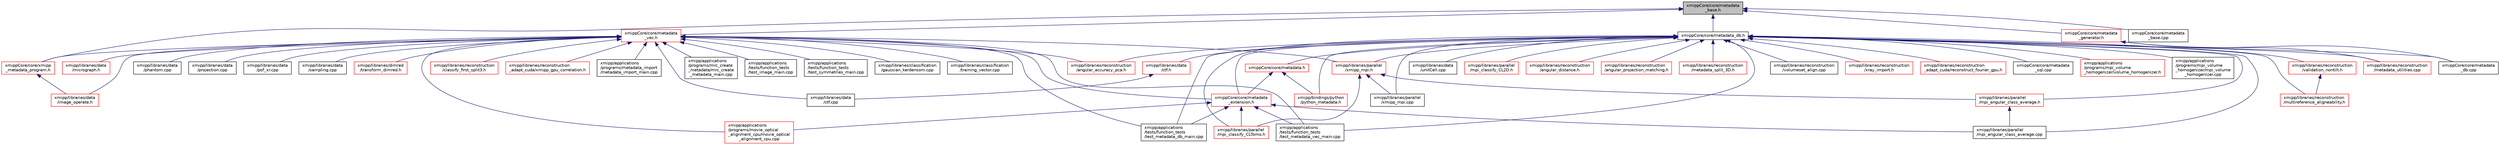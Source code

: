 digraph "xmippCore/core/metadata_base.h"
{
  edge [fontname="Helvetica",fontsize="10",labelfontname="Helvetica",labelfontsize="10"];
  node [fontname="Helvetica",fontsize="10",shape=record];
  Node27 [label="xmippCore/core/metadata\l_base.h",height=0.2,width=0.4,color="black", fillcolor="grey75", style="filled", fontcolor="black"];
  Node27 -> Node28 [dir="back",color="midnightblue",fontsize="10",style="solid",fontname="Helvetica"];
  Node28 [label="xmippCore/core/metadata_db.h",height=0.2,width=0.4,color="black", fillcolor="white", style="filled",URL="$metadata__db_8h.html"];
  Node28 -> Node29 [dir="back",color="midnightblue",fontsize="10",style="solid",fontname="Helvetica"];
  Node29 [label="xmipp/applications\l/programs/mpi_volume\l_homogenizer/volume_homogenizer.h",height=0.2,width=0.4,color="red", fillcolor="white", style="filled",URL="$volume__homogenizer_8h.html"];
  Node28 -> Node31 [dir="back",color="midnightblue",fontsize="10",style="solid",fontname="Helvetica"];
  Node31 [label="xmipp/applications\l/programs/mpi_volume\l_homogenizer/mpi_volume\l_homogenizer.cpp",height=0.2,width=0.4,color="black", fillcolor="white", style="filled",URL="$mpi__volume__homogenizer_8cpp.html"];
  Node28 -> Node34 [dir="back",color="midnightblue",fontsize="10",style="solid",fontname="Helvetica"];
  Node34 [label="xmipp/applications\l/tests/function_tests\l/test_metadata_db_main.cpp",height=0.2,width=0.4,color="black", fillcolor="white", style="filled",URL="$test__metadata__db__main_8cpp.html"];
  Node28 -> Node35 [dir="back",color="midnightblue",fontsize="10",style="solid",fontname="Helvetica"];
  Node35 [label="xmipp/applications\l/tests/function_tests\l/test_metadata_vec_main.cpp",height=0.2,width=0.4,color="black", fillcolor="white", style="filled",URL="$test__metadata__vec__main_8cpp.html"];
  Node28 -> Node36 [dir="back",color="midnightblue",fontsize="10",style="solid",fontname="Helvetica"];
  Node36 [label="xmipp/bindings/python\l/python_metadata.h",height=0.2,width=0.4,color="red", fillcolor="white", style="filled",URL="$python__metadata_8h.html"];
  Node28 -> Node43 [dir="back",color="midnightblue",fontsize="10",style="solid",fontname="Helvetica"];
  Node43 [label="xmipp/libraries/data\l/ctf.h",height=0.2,width=0.4,color="red", fillcolor="white", style="filled",URL="$ctf_8h.html"];
  Node43 -> Node47 [dir="back",color="midnightblue",fontsize="10",style="solid",fontname="Helvetica"];
  Node47 [label="xmipp/libraries/data\l/ctf.cpp",height=0.2,width=0.4,color="black", fillcolor="white", style="filled",URL="$ctf_8cpp.html"];
  Node28 -> Node219 [dir="back",color="midnightblue",fontsize="10",style="solid",fontname="Helvetica"];
  Node219 [label="xmipp/libraries/data\l/unitCell.cpp",height=0.2,width=0.4,color="black", fillcolor="white", style="filled",URL="$unitCell_8cpp.html"];
  Node28 -> Node220 [dir="back",color="midnightblue",fontsize="10",style="solid",fontname="Helvetica"];
  Node220 [label="xmipp/libraries/parallel\l/mpi_angular_class_average.h",height=0.2,width=0.4,color="red", fillcolor="white", style="filled",URL="$mpi__angular__class__average_8h.html"];
  Node220 -> Node222 [dir="back",color="midnightblue",fontsize="10",style="solid",fontname="Helvetica"];
  Node222 [label="xmipp/libraries/parallel\l/mpi_angular_class_average.cpp",height=0.2,width=0.4,color="black", fillcolor="white", style="filled",URL="$mpi__angular__class__average_8cpp.html"];
  Node28 -> Node222 [dir="back",color="midnightblue",fontsize="10",style="solid",fontname="Helvetica"];
  Node28 -> Node223 [dir="back",color="midnightblue",fontsize="10",style="solid",fontname="Helvetica"];
  Node223 [label="xmipp/libraries/parallel\l/mpi_classify_CL2D.h",height=0.2,width=0.4,color="red", fillcolor="white", style="filled",URL="$mpi__classify__CL2D_8h.html"];
  Node28 -> Node226 [dir="back",color="midnightblue",fontsize="10",style="solid",fontname="Helvetica"];
  Node226 [label="xmipp/libraries/parallel\l/xmipp_mpi.h",height=0.2,width=0.4,color="red", fillcolor="white", style="filled",URL="$xmipp__mpi_8h.html"];
  Node226 -> Node220 [dir="back",color="midnightblue",fontsize="10",style="solid",fontname="Helvetica"];
  Node226 -> Node250 [dir="back",color="midnightblue",fontsize="10",style="solid",fontname="Helvetica"];
  Node250 [label="xmipp/libraries/parallel\l/mpi_classify_CLTomo.h",height=0.2,width=0.4,color="red", fillcolor="white", style="filled",URL="$mpi__classify__CLTomo_8h.html"];
  Node226 -> Node292 [dir="back",color="midnightblue",fontsize="10",style="solid",fontname="Helvetica"];
  Node292 [label="xmipp/libraries/parallel\l/xmipp_mpi.cpp",height=0.2,width=0.4,color="black", fillcolor="white", style="filled",URL="$xmipp__mpi_8cpp.html"];
  Node28 -> Node250 [dir="back",color="midnightblue",fontsize="10",style="solid",fontname="Helvetica"];
  Node28 -> Node292 [dir="back",color="midnightblue",fontsize="10",style="solid",fontname="Helvetica"];
  Node28 -> Node296 [dir="back",color="midnightblue",fontsize="10",style="solid",fontname="Helvetica"];
  Node296 [label="xmipp/libraries/reconstruction\l/angular_accuracy_pca.h",height=0.2,width=0.4,color="red", fillcolor="white", style="filled",URL="$angular__accuracy__pca_8h.html"];
  Node28 -> Node299 [dir="back",color="midnightblue",fontsize="10",style="solid",fontname="Helvetica"];
  Node299 [label="xmipp/libraries/reconstruction\l/angular_distance.h",height=0.2,width=0.4,color="red", fillcolor="white", style="filled",URL="$angular__distance_8h.html"];
  Node28 -> Node305 [dir="back",color="midnightblue",fontsize="10",style="solid",fontname="Helvetica"];
  Node305 [label="xmipp/libraries/reconstruction\l/angular_projection_matching.h",height=0.2,width=0.4,color="red", fillcolor="white", style="filled",URL="$angular__projection__matching_8h.html"];
  Node28 -> Node307 [dir="back",color="midnightblue",fontsize="10",style="solid",fontname="Helvetica"];
  Node307 [label="xmipp/libraries/reconstruction\l/metadata_split_3D.h",height=0.2,width=0.4,color="red", fillcolor="white", style="filled",URL="$metadata__split__3D_8h.html"];
  Node28 -> Node310 [dir="back",color="midnightblue",fontsize="10",style="solid",fontname="Helvetica"];
  Node310 [label="xmipp/libraries/reconstruction\l/metadata_utilities.cpp",height=0.2,width=0.4,color="red", fillcolor="white", style="filled",URL="$metadata__utilities_8cpp.html"];
  Node28 -> Node312 [dir="back",color="midnightblue",fontsize="10",style="solid",fontname="Helvetica"];
  Node312 [label="xmipp/libraries/reconstruction\l/validation_nontilt.h",height=0.2,width=0.4,color="red", fillcolor="white", style="filled",URL="$validation__nontilt_8h.html"];
  Node312 -> Node314 [dir="back",color="midnightblue",fontsize="10",style="solid",fontname="Helvetica"];
  Node314 [label="xmipp/libraries/reconstruction\l/multireference_aligneability.h",height=0.2,width=0.4,color="red", fillcolor="white", style="filled",URL="$multireference__aligneability_8h.html"];
  Node28 -> Node314 [dir="back",color="midnightblue",fontsize="10",style="solid",fontname="Helvetica"];
  Node28 -> Node317 [dir="back",color="midnightblue",fontsize="10",style="solid",fontname="Helvetica"];
  Node317 [label="xmipp/libraries/reconstruction\l/volumeset_align.cpp",height=0.2,width=0.4,color="black", fillcolor="white", style="filled",URL="$volumeset__align_8cpp.html"];
  Node28 -> Node318 [dir="back",color="midnightblue",fontsize="10",style="solid",fontname="Helvetica"];
  Node318 [label="xmipp/libraries/reconstruction\l/xray_import.h",height=0.2,width=0.4,color="red", fillcolor="white", style="filled",URL="$xray__import_8h.html"];
  Node28 -> Node321 [dir="back",color="midnightblue",fontsize="10",style="solid",fontname="Helvetica"];
  Node321 [label="xmipp/libraries/reconstruction\l_adapt_cuda/reconstruct_fourier_gpu.h",height=0.2,width=0.4,color="red", fillcolor="white", style="filled",URL="$reconstruct__fourier__gpu_8h.html"];
  Node28 -> Node323 [dir="back",color="midnightblue",fontsize="10",style="solid",fontname="Helvetica"];
  Node323 [label="xmippCore/core/metadata.h",height=0.2,width=0.4,color="red", fillcolor="white", style="filled",URL="$metadata_8h.html"];
  Node323 -> Node36 [dir="back",color="midnightblue",fontsize="10",style="solid",fontname="Helvetica"];
  Node323 -> Node648 [dir="back",color="midnightblue",fontsize="10",style="solid",fontname="Helvetica"];
  Node648 [label="xmippCore/core/metadata\l_extension.h",height=0.2,width=0.4,color="red", fillcolor="white", style="filled",URL="$metadata__extension_8h.html"];
  Node648 -> Node378 [dir="back",color="midnightblue",fontsize="10",style="solid",fontname="Helvetica"];
  Node378 [label="xmipp/applications\l/programs/movie_optical\l_alignment_cpu/movie_optical\l_alignment_cpu.cpp",height=0.2,width=0.4,color="red", fillcolor="white", style="filled",URL="$movie__optical__alignment__cpu_8cpp.html"];
  Node648 -> Node34 [dir="back",color="midnightblue",fontsize="10",style="solid",fontname="Helvetica"];
  Node648 -> Node35 [dir="back",color="midnightblue",fontsize="10",style="solid",fontname="Helvetica"];
  Node648 -> Node222 [dir="back",color="midnightblue",fontsize="10",style="solid",fontname="Helvetica"];
  Node648 -> Node250 [dir="back",color="midnightblue",fontsize="10",style="solid",fontname="Helvetica"];
  Node28 -> Node648 [dir="back",color="midnightblue",fontsize="10",style="solid",fontname="Helvetica"];
  Node28 -> Node666 [dir="back",color="midnightblue",fontsize="10",style="solid",fontname="Helvetica"];
  Node666 [label="xmippCore/core/metadata\l_db.cpp",height=0.2,width=0.4,color="black", fillcolor="white", style="filled",URL="$metadata__db_8cpp.html"];
  Node28 -> Node720 [dir="back",color="midnightblue",fontsize="10",style="solid",fontname="Helvetica"];
  Node720 [label="xmippCore/core/metadata\l_sql.cpp",height=0.2,width=0.4,color="black", fillcolor="white", style="filled",URL="$metadata__sql_8cpp.html"];
  Node27 -> Node721 [dir="back",color="midnightblue",fontsize="10",style="solid",fontname="Helvetica"];
  Node721 [label="xmippCore/core/metadata\l_vec.h",height=0.2,width=0.4,color="red", fillcolor="white", style="filled",URL="$metadata__vec_8h.html"];
  Node721 -> Node375 [dir="back",color="midnightblue",fontsize="10",style="solid",fontname="Helvetica"];
  Node375 [label="xmipp/libraries/reconstruction\l/classify_first_split3.h",height=0.2,width=0.4,color="red", fillcolor="white", style="filled",URL="$classify__first__split3_8h.html"];
  Node721 -> Node722 [dir="back",color="midnightblue",fontsize="10",style="solid",fontname="Helvetica"];
  Node722 [label="xmipp/libraries/reconstruction\l_adapt_cuda/xmipp_gpu_correlation.h",height=0.2,width=0.4,color="red", fillcolor="white", style="filled",URL="$xmipp__gpu__correlation_8h.html"];
  Node721 -> Node724 [dir="back",color="midnightblue",fontsize="10",style="solid",fontname="Helvetica"];
  Node724 [label="xmipp/applications\l/programs/metadata_import\l/metadata_import_main.cpp",height=0.2,width=0.4,color="black", fillcolor="white", style="filled",URL="$metadata__import__main_8cpp.html"];
  Node721 -> Node378 [dir="back",color="midnightblue",fontsize="10",style="solid",fontname="Helvetica"];
  Node721 -> Node380 [dir="back",color="midnightblue",fontsize="10",style="solid",fontname="Helvetica"];
  Node380 [label="xmipp/applications\l/programs/mrc_create\l_metadata/mrc_create\l_metadata_main.cpp",height=0.2,width=0.4,color="black", fillcolor="white", style="filled",URL="$mrc__create__metadata__main_8cpp.html"];
  Node721 -> Node390 [dir="back",color="midnightblue",fontsize="10",style="solid",fontname="Helvetica"];
  Node390 [label="xmipp/applications\l/tests/function_tests\l/test_image_main.cpp",height=0.2,width=0.4,color="black", fillcolor="white", style="filled",URL="$test__image__main_8cpp.html"];
  Node721 -> Node34 [dir="back",color="midnightblue",fontsize="10",style="solid",fontname="Helvetica"];
  Node721 -> Node35 [dir="back",color="midnightblue",fontsize="10",style="solid",fontname="Helvetica"];
  Node721 -> Node702 [dir="back",color="midnightblue",fontsize="10",style="solid",fontname="Helvetica"];
  Node702 [label="xmipp/applications\l/tests/function_tests\l/test_symmetries_main.cpp",height=0.2,width=0.4,color="black", fillcolor="white", style="filled",URL="$test__symmetries__main_8cpp.html"];
  Node721 -> Node725 [dir="back",color="midnightblue",fontsize="10",style="solid",fontname="Helvetica"];
  Node725 [label="xmipp/libraries/classification\l/gaussian_kerdensom.cpp",height=0.2,width=0.4,color="black", fillcolor="white", style="filled",URL="$gaussian__kerdensom_8cpp.html"];
  Node721 -> Node726 [dir="back",color="midnightblue",fontsize="10",style="solid",fontname="Helvetica"];
  Node726 [label="xmipp/libraries/classification\l/training_vector.cpp",height=0.2,width=0.4,color="black", fillcolor="white", style="filled",URL="$training__vector_8cpp.html"];
  Node721 -> Node47 [dir="back",color="midnightblue",fontsize="10",style="solid",fontname="Helvetica"];
  Node721 -> Node557 [dir="back",color="midnightblue",fontsize="10",style="solid",fontname="Helvetica"];
  Node557 [label="xmipp/libraries/data\l/image_operate.h",height=0.2,width=0.4,color="red", fillcolor="white", style="filled",URL="$image__operate_8h.html"];
  Node721 -> Node503 [dir="back",color="midnightblue",fontsize="10",style="solid",fontname="Helvetica"];
  Node503 [label="xmipp/libraries/data\l/micrograph.h",height=0.2,width=0.4,color="red", fillcolor="white", style="filled",URL="$micrograph_8h.html"];
  Node721 -> Node472 [dir="back",color="midnightblue",fontsize="10",style="solid",fontname="Helvetica"];
  Node472 [label="xmipp/libraries/data\l/phantom.cpp",height=0.2,width=0.4,color="black", fillcolor="white", style="filled",URL="$phantom_8cpp.html"];
  Node721 -> Node412 [dir="back",color="midnightblue",fontsize="10",style="solid",fontname="Helvetica"];
  Node412 [label="xmipp/libraries/data\l/projection.cpp",height=0.2,width=0.4,color="black", fillcolor="white", style="filled",URL="$projection_8cpp.html"];
  Node721 -> Node562 [dir="back",color="midnightblue",fontsize="10",style="solid",fontname="Helvetica"];
  Node562 [label="xmipp/libraries/data\l/psf_xr.cpp",height=0.2,width=0.4,color="black", fillcolor="white", style="filled",URL="$psf__xr_8cpp.html"];
  Node721 -> Node703 [dir="back",color="midnightblue",fontsize="10",style="solid",fontname="Helvetica"];
  Node703 [label="xmipp/libraries/data\l/sampling.cpp",height=0.2,width=0.4,color="black", fillcolor="white", style="filled",URL="$sampling_8cpp.html"];
  Node721 -> Node431 [dir="back",color="midnightblue",fontsize="10",style="solid",fontname="Helvetica"];
  Node431 [label="xmipp/libraries/dimred\l/transform_dimred.h",height=0.2,width=0.4,color="red", fillcolor="white", style="filled",URL="$transform__dimred_8h.html"];
  Node721 -> Node226 [dir="back",color="midnightblue",fontsize="10",style="solid",fontname="Helvetica"];
  Node721 -> Node296 [dir="back",color="midnightblue",fontsize="10",style="solid",fontname="Helvetica"];
  Node721 -> Node648 [dir="back",color="midnightblue",fontsize="10",style="solid",fontname="Helvetica"];
  Node721 -> Node755 [dir="back",color="midnightblue",fontsize="10",style="solid",fontname="Helvetica"];
  Node755 [label="xmippCore/core/xmipp\l_metadata_program.h",height=0.2,width=0.4,color="red", fillcolor="white", style="filled",URL="$xmipp__metadata__program_8h.html"];
  Node755 -> Node557 [dir="back",color="midnightblue",fontsize="10",style="solid",fontname="Helvetica"];
  Node27 -> Node665 [dir="back",color="midnightblue",fontsize="10",style="solid",fontname="Helvetica"];
  Node665 [label="xmippCore/core/metadata\l_base.cpp",height=0.2,width=0.4,color="black", fillcolor="white", style="filled",URL="$metadata__base_8cpp.html"];
  Node27 -> Node769 [dir="back",color="midnightblue",fontsize="10",style="solid",fontname="Helvetica"];
  Node769 [label="xmippCore/core/metadata\l_generator.h",height=0.2,width=0.4,color="red", fillcolor="white", style="filled",URL="$metadata__generator_8h.html"];
  Node769 -> Node310 [dir="back",color="midnightblue",fontsize="10",style="solid",fontname="Helvetica"];
  Node769 -> Node666 [dir="back",color="midnightblue",fontsize="10",style="solid",fontname="Helvetica"];
  Node27 -> Node755 [dir="back",color="midnightblue",fontsize="10",style="solid",fontname="Helvetica"];
}
